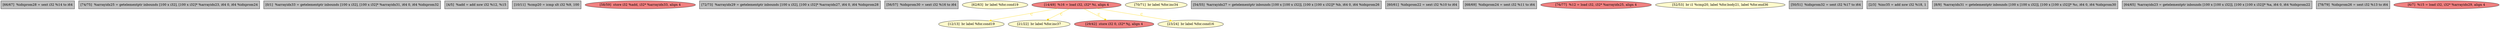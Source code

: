 
digraph G {


node1456 [fillcolor=grey,label="[66/67]  %idxprom28 = sext i32 %14 to i64",shape=rectangle,style=filled ]
node1453 [fillcolor=grey,label="[74/75]  %arrayidx25 = getelementptr inbounds [100 x i32], [100 x i32]* %arrayidx23, i64 0, i64 %idxprom24",shape=rectangle,style=filled ]
node1448 [fillcolor=grey,label="[0/1]  %arrayidx33 = getelementptr inbounds [100 x i32], [100 x i32]* %arrayidx31, i64 0, i64 %idxprom32",shape=rectangle,style=filled ]
node1447 [fillcolor=grey,label="[4/5]  %add = add nsw i32 %12, %15",shape=rectangle,style=filled ]
node1444 [fillcolor=grey,label="[10/11]  %cmp20 = icmp slt i32 %9, 100",shape=rectangle,style=filled ]
node1434 [fillcolor=lightcoral,label="[58/59]  store i32 %add, i32* %arrayidx33, align 4",shape=ellipse,style=filled ]
node1452 [fillcolor=grey,label="[72/73]  %arrayidx29 = getelementptr inbounds [100 x i32], [100 x i32]* %arrayidx27, i64 0, i64 %idxprom28",shape=rectangle,style=filled ]
node1431 [fillcolor=grey,label="[56/57]  %idxprom30 = sext i32 %16 to i64",shape=rectangle,style=filled ]
node1449 [fillcolor=lemonchiffon,label="[62/63]  br label %for.cond19",shape=ellipse,style=filled ]
node1435 [fillcolor=lightcoral,label="[14/49]  %16 = load i32, i32* %i, align 4",shape=ellipse,style=filled ]
node1436 [fillcolor=lemonchiffon,label="[12/13]  br label %for.cond19",shape=ellipse,style=filled ]
node1432 [fillcolor=lemonchiffon,label="[70/71]  br label %for.inc34",shape=ellipse,style=filled ]
node1455 [fillcolor=grey,label="[54/55]  %arrayidx27 = getelementptr inbounds [100 x [100 x i32]], [100 x [100 x i32]]* %b, i64 0, i64 %idxprom26",shape=rectangle,style=filled ]
node1454 [fillcolor=grey,label="[60/61]  %idxprom22 = sext i32 %10 to i64",shape=rectangle,style=filled ]
node1451 [fillcolor=grey,label="[68/69]  %idxprom24 = sext i32 %11 to i64",shape=rectangle,style=filled ]
node1443 [fillcolor=lightcoral,label="[76/77]  %12 = load i32, i32* %arrayidx25, align 4",shape=ellipse,style=filled ]
node1438 [fillcolor=lemonchiffon,label="[52/53]  br i1 %cmp20, label %for.body21, label %for.end36",shape=ellipse,style=filled ]
node1437 [fillcolor=grey,label="[50/51]  %idxprom32 = sext i32 %17 to i64",shape=rectangle,style=filled ]
node1446 [fillcolor=grey,label="[2/3]  %inc35 = add nsw i32 %18, 1",shape=rectangle,style=filled ]
node1445 [fillcolor=grey,label="[8/9]  %arrayidx31 = getelementptr inbounds [100 x [100 x i32]], [100 x [100 x i32]]* %c, i64 0, i64 %idxprom30",shape=rectangle,style=filled ]
node1433 [fillcolor=lemonchiffon,label="[21/22]  br label %for.inc37",shape=ellipse,style=filled ]
node1440 [fillcolor=lightcoral,label="[29/42]  store i32 0, i32* %j, align 4",shape=ellipse,style=filled ]
node1439 [fillcolor=grey,label="[64/65]  %arrayidx23 = getelementptr inbounds [100 x [100 x i32]], [100 x [100 x i32]]* %a, i64 0, i64 %idxprom22",shape=rectangle,style=filled ]
node1441 [fillcolor=grey,label="[78/79]  %idxprom26 = sext i32 %13 to i64",shape=rectangle,style=filled ]
node1450 [fillcolor=lemonchiffon,label="[23/24]  br label %for.cond16",shape=ellipse,style=filled ]
node1442 [fillcolor=lightcoral,label="[6/7]  %15 = load i32, i32* %arrayidx29, align 4",shape=ellipse,style=filled ]

node1435->node1436 [style=solid,color=gold,label="C",penwidth=1.0,fontcolor=gold ]
node1435->node1433 [style=solid,color=gold,label="C",penwidth=1.0,fontcolor=gold ]
node1435->node1440 [style=solid,color=gold,label="C",penwidth=1.0,fontcolor=gold ]
node1435->node1450 [style=solid,color=gold,label="C",penwidth=1.0,fontcolor=gold ]


}
